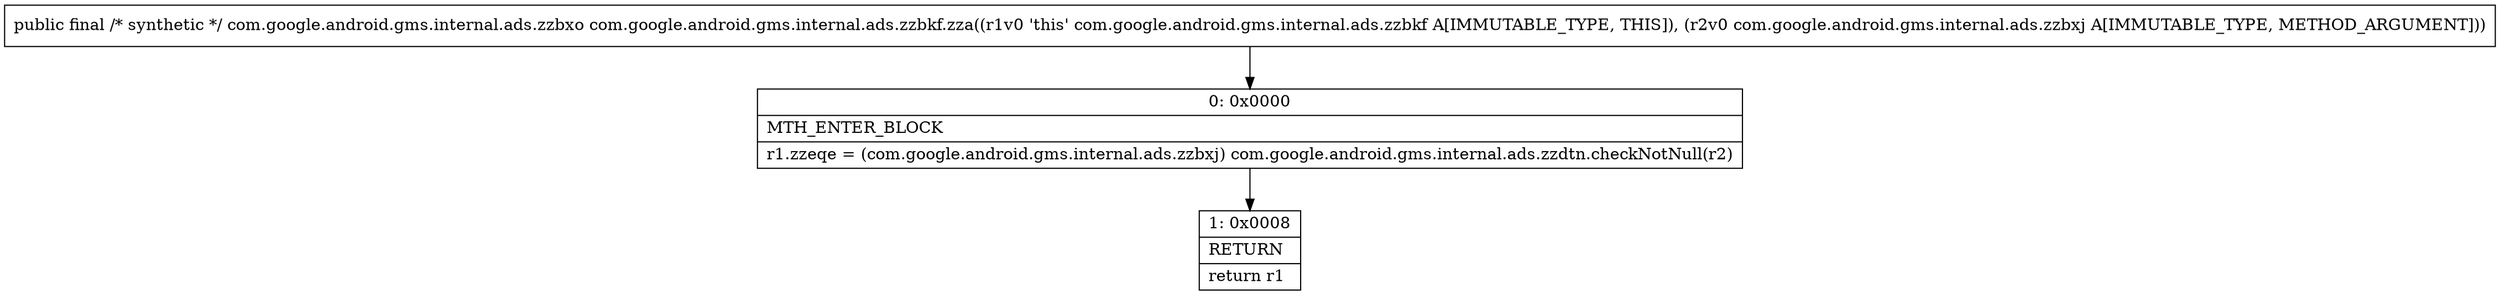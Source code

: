 digraph "CFG forcom.google.android.gms.internal.ads.zzbkf.zza(Lcom\/google\/android\/gms\/internal\/ads\/zzbxj;)Lcom\/google\/android\/gms\/internal\/ads\/zzbxo;" {
Node_0 [shape=record,label="{0\:\ 0x0000|MTH_ENTER_BLOCK\l|r1.zzeqe = (com.google.android.gms.internal.ads.zzbxj) com.google.android.gms.internal.ads.zzdtn.checkNotNull(r2)\l}"];
Node_1 [shape=record,label="{1\:\ 0x0008|RETURN\l|return r1\l}"];
MethodNode[shape=record,label="{public final \/* synthetic *\/ com.google.android.gms.internal.ads.zzbxo com.google.android.gms.internal.ads.zzbkf.zza((r1v0 'this' com.google.android.gms.internal.ads.zzbkf A[IMMUTABLE_TYPE, THIS]), (r2v0 com.google.android.gms.internal.ads.zzbxj A[IMMUTABLE_TYPE, METHOD_ARGUMENT])) }"];
MethodNode -> Node_0;
Node_0 -> Node_1;
}

